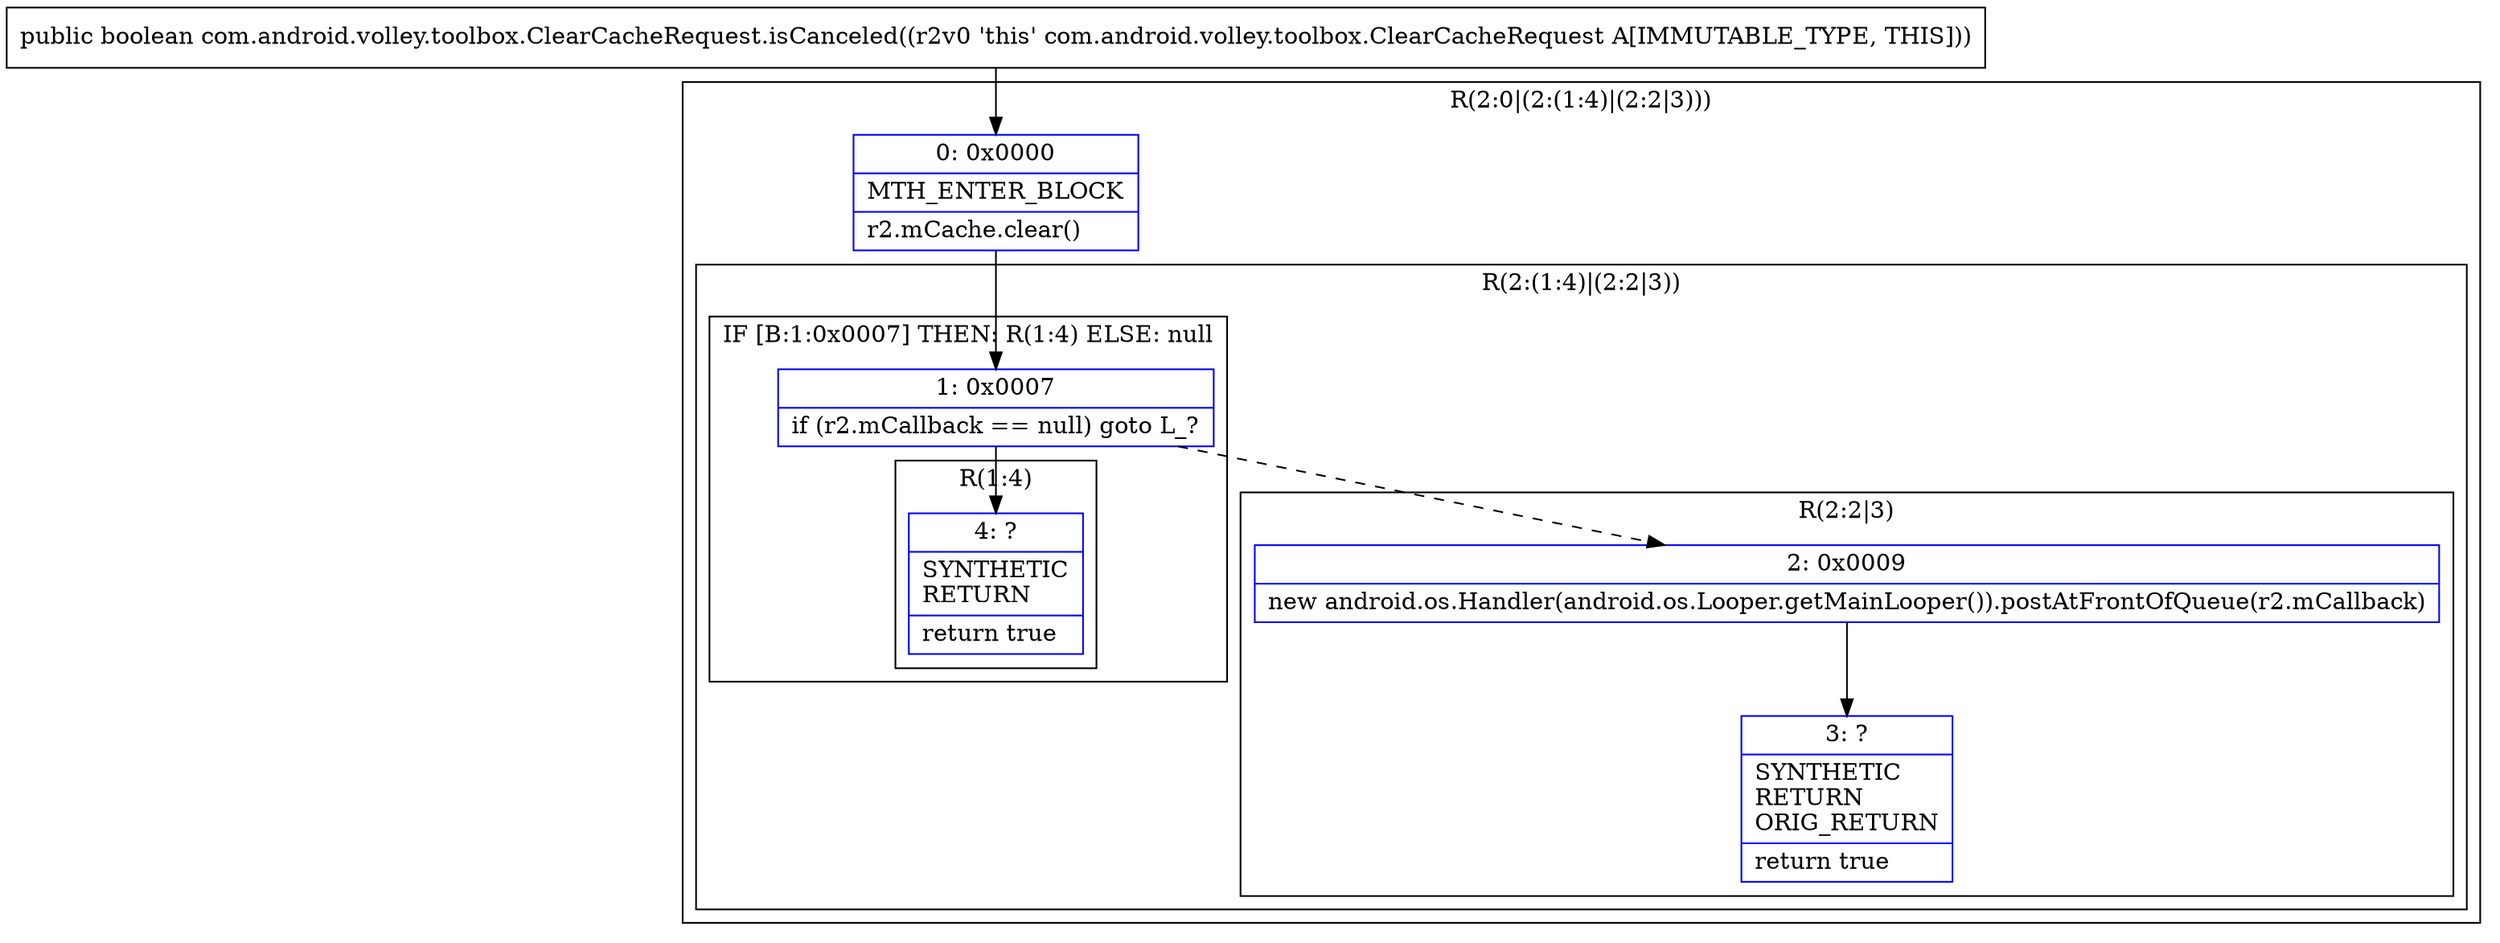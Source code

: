 digraph "CFG forcom.android.volley.toolbox.ClearCacheRequest.isCanceled()Z" {
subgraph cluster_Region_498908039 {
label = "R(2:0|(2:(1:4)|(2:2|3)))";
node [shape=record,color=blue];
Node_0 [shape=record,label="{0\:\ 0x0000|MTH_ENTER_BLOCK\l|r2.mCache.clear()\l}"];
subgraph cluster_Region_911505816 {
label = "R(2:(1:4)|(2:2|3))";
node [shape=record,color=blue];
subgraph cluster_IfRegion_2023168974 {
label = "IF [B:1:0x0007] THEN: R(1:4) ELSE: null";
node [shape=record,color=blue];
Node_1 [shape=record,label="{1\:\ 0x0007|if (r2.mCallback == null) goto L_?\l}"];
subgraph cluster_Region_694072576 {
label = "R(1:4)";
node [shape=record,color=blue];
Node_4 [shape=record,label="{4\:\ ?|SYNTHETIC\lRETURN\l|return true\l}"];
}
}
subgraph cluster_Region_1371951919 {
label = "R(2:2|3)";
node [shape=record,color=blue];
Node_2 [shape=record,label="{2\:\ 0x0009|new android.os.Handler(android.os.Looper.getMainLooper()).postAtFrontOfQueue(r2.mCallback)\l}"];
Node_3 [shape=record,label="{3\:\ ?|SYNTHETIC\lRETURN\lORIG_RETURN\l|return true\l}"];
}
}
}
MethodNode[shape=record,label="{public boolean com.android.volley.toolbox.ClearCacheRequest.isCanceled((r2v0 'this' com.android.volley.toolbox.ClearCacheRequest A[IMMUTABLE_TYPE, THIS])) }"];
MethodNode -> Node_0;
Node_0 -> Node_1;
Node_1 -> Node_2[style=dashed];
Node_1 -> Node_4;
Node_2 -> Node_3;
}

